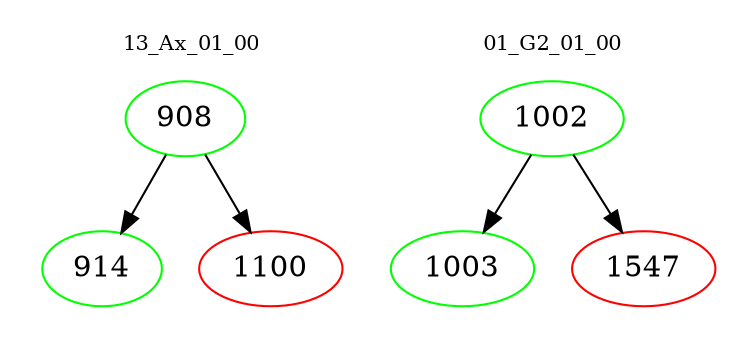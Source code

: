 digraph{
subgraph cluster_0 {
color = white
label = "13_Ax_01_00";
fontsize=10;
T0_908 [label="908", color="green"]
T0_908 -> T0_914 [color="black"]
T0_914 [label="914", color="green"]
T0_908 -> T0_1100 [color="black"]
T0_1100 [label="1100", color="red"]
}
subgraph cluster_1 {
color = white
label = "01_G2_01_00";
fontsize=10;
T1_1002 [label="1002", color="green"]
T1_1002 -> T1_1003 [color="black"]
T1_1003 [label="1003", color="green"]
T1_1002 -> T1_1547 [color="black"]
T1_1547 [label="1547", color="red"]
}
}
